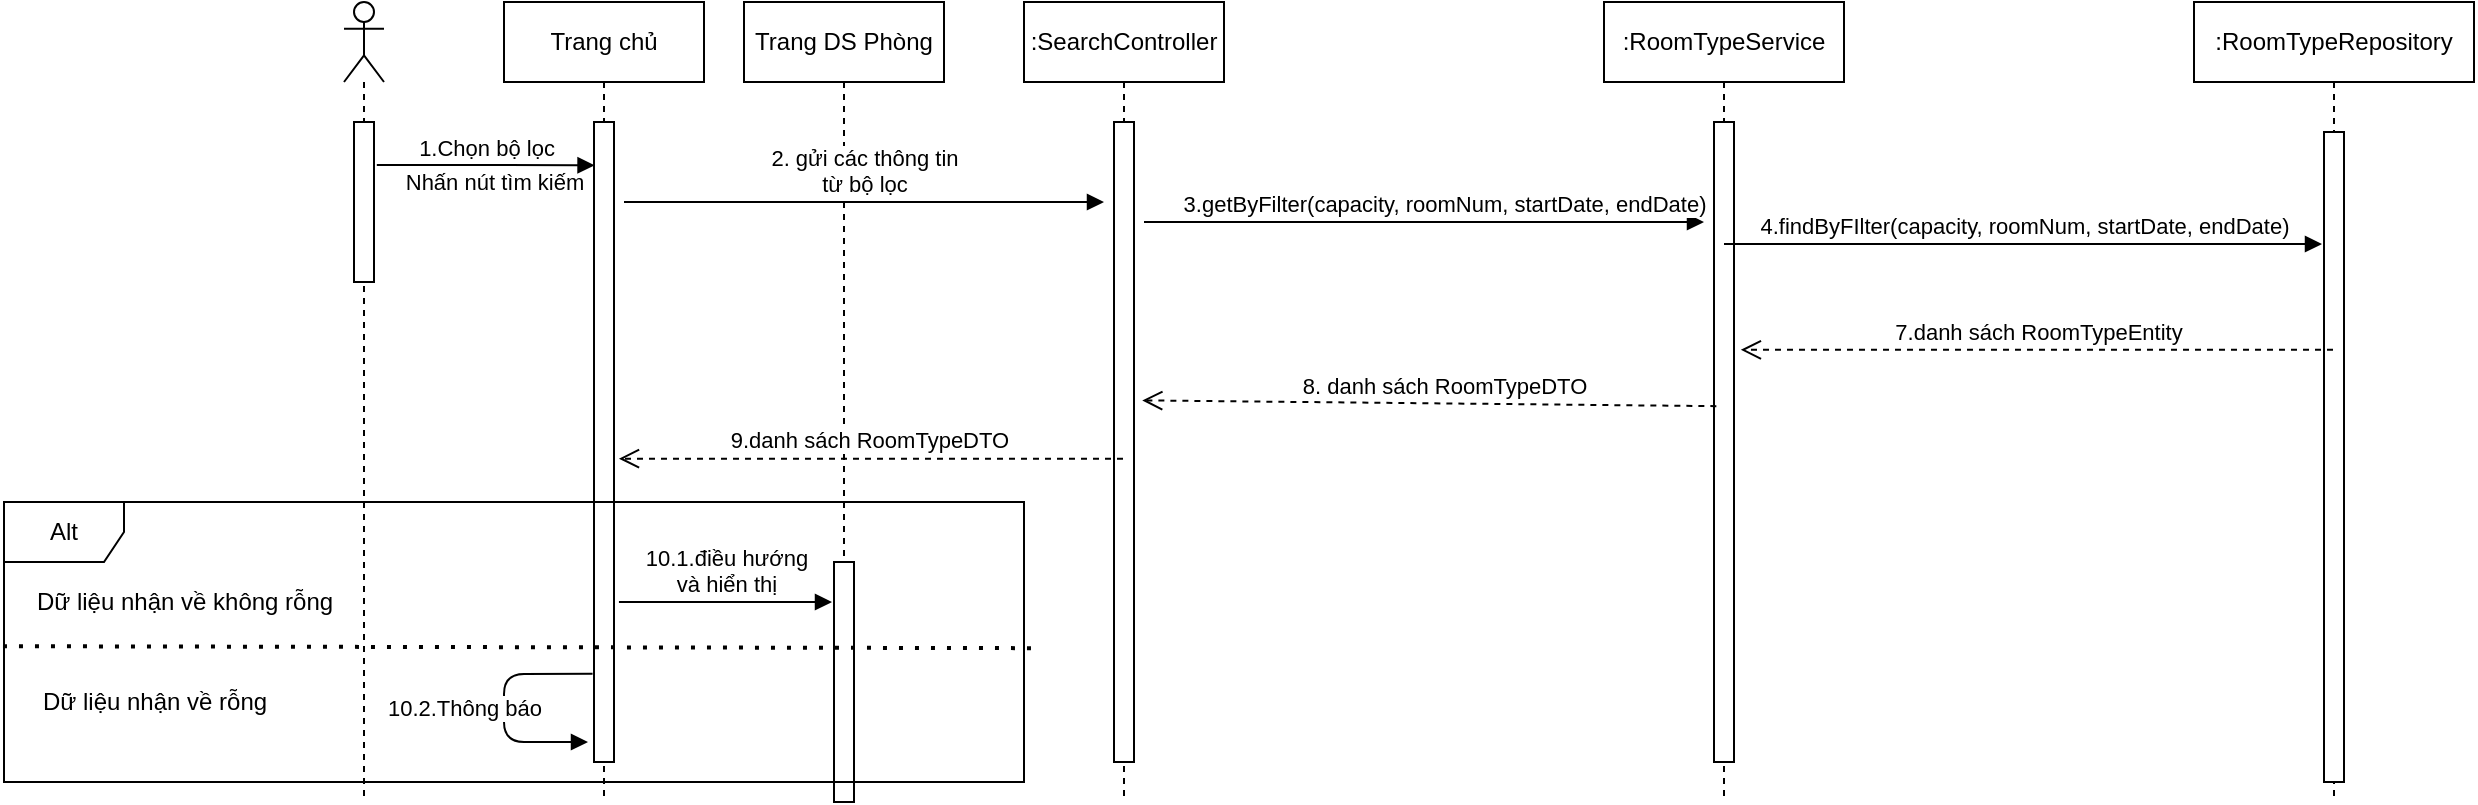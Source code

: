 <mxfile version="14.9.8" type="device"><diagram id="kgpKYQtTHZ0yAKxKKP6v" name="Page-1"><mxGraphModel dx="1888" dy="532" grid="1" gridSize="10" guides="1" tooltips="1" connect="1" arrows="1" fold="1" page="1" pageScale="1" pageWidth="850" pageHeight="1100" math="0" shadow="0"><root><mxCell id="0"/><mxCell id="1" parent="0"/><mxCell id="0eftd1JnHhOzbZgCkPt2-11" value="" style="shape=umlLifeline;participant=umlActor;perimeter=lifelinePerimeter;whiteSpace=wrap;html=1;container=1;collapsible=0;recursiveResize=0;verticalAlign=top;spacingTop=36;outlineConnect=0;" parent="1" vertex="1"><mxGeometry x="40" y="40" width="20" height="400" as="geometry"/></mxCell><mxCell id="0eftd1JnHhOzbZgCkPt2-15" value=":SearchController" style="shape=umlLifeline;perimeter=lifelinePerimeter;whiteSpace=wrap;html=1;container=1;collapsible=0;recursiveResize=0;outlineConnect=0;" parent="1" vertex="1"><mxGeometry x="380" y="40" width="100" height="400" as="geometry"/></mxCell><mxCell id="60uTr-vNHHx3QR2hjoud-7" value="" style="html=1;points=[];perimeter=orthogonalPerimeter;" parent="0eftd1JnHhOzbZgCkPt2-15" vertex="1"><mxGeometry x="45" y="60" width="10" height="320" as="geometry"/></mxCell><mxCell id="0eftd1JnHhOzbZgCkPt2-18" value=":RoomTypeService" style="shape=umlLifeline;perimeter=lifelinePerimeter;whiteSpace=wrap;html=1;container=1;collapsible=0;recursiveResize=0;outlineConnect=0;" parent="1" vertex="1"><mxGeometry x="670" y="40" width="120" height="400" as="geometry"/></mxCell><mxCell id="0eftd1JnHhOzbZgCkPt2-21" value=":RoomTypeRepository" style="shape=umlLifeline;perimeter=lifelinePerimeter;whiteSpace=wrap;html=1;container=1;collapsible=0;recursiveResize=0;outlineConnect=0;" parent="1" vertex="1"><mxGeometry x="965" y="40" width="140" height="400" as="geometry"/></mxCell><mxCell id="0eftd1JnHhOzbZgCkPt2-25" value="Trang chủ" style="shape=umlLifeline;perimeter=lifelinePerimeter;whiteSpace=wrap;html=1;container=1;collapsible=0;recursiveResize=0;outlineConnect=0;" parent="1" vertex="1"><mxGeometry x="120" y="40" width="100" height="400" as="geometry"/></mxCell><mxCell id="0eftd1JnHhOzbZgCkPt2-36" value="" style="html=1;points=[];perimeter=orthogonalPerimeter;" parent="0eftd1JnHhOzbZgCkPt2-25" vertex="1"><mxGeometry x="45" y="60" width="10" height="320" as="geometry"/></mxCell><mxCell id="0eftd1JnHhOzbZgCkPt2-38" value="&lt;font style=&quot;font-size: 11px&quot;&gt;Nhấn nút tìm kiếm&lt;/font&gt;" style="text;html=1;align=center;verticalAlign=middle;resizable=0;points=[];autosize=1;strokeColor=none;" parent="1" vertex="1"><mxGeometry x="60" y="120" width="110" height="20" as="geometry"/></mxCell><mxCell id="0eftd1JnHhOzbZgCkPt2-26" value="Trang DS Phòng" style="shape=umlLifeline;perimeter=lifelinePerimeter;whiteSpace=wrap;html=1;container=1;collapsible=0;recursiveResize=0;outlineConnect=0;" parent="1" vertex="1"><mxGeometry x="240" y="40" width="100" height="400" as="geometry"/></mxCell><mxCell id="60uTr-vNHHx3QR2hjoud-8" value="3.getByFilter(capacity, roomNum, startDate, endDate)" style="html=1;verticalAlign=bottom;endArrow=block;" parent="1" edge="1"><mxGeometry x="0.071" width="80" relative="1" as="geometry"><mxPoint x="440" y="150" as="sourcePoint"/><mxPoint x="720" y="150" as="targetPoint"/><Array as="points"><mxPoint x="640" y="150"/></Array><mxPoint as="offset"/></mxGeometry></mxCell><mxCell id="60uTr-vNHHx3QR2hjoud-9" value="" style="html=1;points=[];perimeter=orthogonalPerimeter;" parent="1" vertex="1"><mxGeometry x="725" y="100" width="10" height="320" as="geometry"/></mxCell><mxCell id="60uTr-vNHHx3QR2hjoud-10" value="4.findByFIlter(capacity, roomNum, startDate, endDate)" style="html=1;verticalAlign=bottom;endArrow=block;" parent="1" source="0eftd1JnHhOzbZgCkPt2-18" edge="1"><mxGeometry width="80" relative="1" as="geometry"><mxPoint x="875" y="160" as="sourcePoint"/><mxPoint x="1029" y="161" as="targetPoint"/></mxGeometry></mxCell><mxCell id="60uTr-vNHHx3QR2hjoud-11" value="" style="html=1;points=[];perimeter=orthogonalPerimeter;" parent="1" vertex="1"><mxGeometry x="1030" y="105" width="10" height="325" as="geometry"/></mxCell><mxCell id="60uTr-vNHHx3QR2hjoud-19" value="7.danh sách RoomTypeEntity" style="html=1;verticalAlign=bottom;endArrow=open;dashed=1;endSize=8;entryX=1.341;entryY=0.356;entryDx=0;entryDy=0;entryPerimeter=0;" parent="1" source="0eftd1JnHhOzbZgCkPt2-21" target="60uTr-vNHHx3QR2hjoud-9" edge="1"><mxGeometry relative="1" as="geometry"><mxPoint x="910" y="239.5" as="sourcePoint"/><mxPoint x="740" y="240" as="targetPoint"/></mxGeometry></mxCell><mxCell id="60uTr-vNHHx3QR2hjoud-22" value="8. danh sách RoomTypeDTO" style="html=1;verticalAlign=bottom;endArrow=open;dashed=1;endSize=8;exitX=0.118;exitY=0.444;exitDx=0;exitDy=0;exitPerimeter=0;entryX=1.412;entryY=0.435;entryDx=0;entryDy=0;entryPerimeter=0;" parent="1" source="60uTr-vNHHx3QR2hjoud-9" target="60uTr-vNHHx3QR2hjoud-7" edge="1"><mxGeometry x="-0.053" relative="1" as="geometry"><mxPoint x="725" y="330" as="sourcePoint"/><mxPoint x="440" y="330" as="targetPoint"/><mxPoint as="offset"/></mxGeometry></mxCell><mxCell id="60uTr-vNHHx3QR2hjoud-24" value="9.danh sách RoomTypeDTO&amp;nbsp;" style="html=1;verticalAlign=bottom;endArrow=open;dashed=1;endSize=8;entryX=1.247;entryY=0.526;entryDx=0;entryDy=0;entryPerimeter=0;" parent="1" source="0eftd1JnHhOzbZgCkPt2-15" target="0eftd1JnHhOzbZgCkPt2-36" edge="1"><mxGeometry relative="1" as="geometry"><mxPoint x="425" y="340" as="sourcePoint"/><mxPoint x="180" y="341" as="targetPoint"/></mxGeometry></mxCell><mxCell id="60uTr-vNHHx3QR2hjoud-25" value="10.1.điều hướng&lt;br&gt;và hiển thị" style="html=1;verticalAlign=bottom;endArrow=block;exitX=1.247;exitY=0.75;exitDx=0;exitDy=0;exitPerimeter=0;" parent="1" source="0eftd1JnHhOzbZgCkPt2-36" edge="1"><mxGeometry width="80" relative="1" as="geometry"><mxPoint x="176" y="390" as="sourcePoint"/><mxPoint x="284" y="340" as="targetPoint"/><Array as="points"/></mxGeometry></mxCell><mxCell id="60uTr-vNHHx3QR2hjoud-26" value="" style="html=1;points=[];perimeter=orthogonalPerimeter;" parent="1" vertex="1"><mxGeometry x="285" y="320" width="10" height="120" as="geometry"/></mxCell><mxCell id="60uTr-vNHHx3QR2hjoud-27" value="" style="html=1;points=[];perimeter=orthogonalPerimeter;" parent="1" vertex="1"><mxGeometry x="45" y="100" width="10" height="80" as="geometry"/></mxCell><mxCell id="0eftd1JnHhOzbZgCkPt2-31" value="1.Chọn bộ lọc" style="html=1;verticalAlign=bottom;endArrow=block;entryX=0.957;entryY=0.082;entryDx=0;entryDy=0;entryPerimeter=0;exitX=1.14;exitY=0.268;exitDx=0;exitDy=0;exitPerimeter=0;" parent="1" source="60uTr-vNHHx3QR2hjoud-27" target="0eftd1JnHhOzbZgCkPt2-38" edge="1"><mxGeometry width="80" relative="1" as="geometry"><mxPoint x="70" y="120" as="sourcePoint"/><mxPoint x="130" y="120" as="targetPoint"/></mxGeometry></mxCell><mxCell id="60uTr-vNHHx3QR2hjoud-31" value="10.2.Thông báo" style="html=1;verticalAlign=bottom;endArrow=block;exitX=-0.071;exitY=0.862;exitDx=0;exitDy=0;exitPerimeter=0;" parent="1" source="0eftd1JnHhOzbZgCkPt2-36" edge="1"><mxGeometry x="0.148" y="-20" width="80" relative="1" as="geometry"><mxPoint x="160" y="430" as="sourcePoint"/><mxPoint x="162" y="410" as="targetPoint"/><Array as="points"><mxPoint x="120" y="376"/><mxPoint x="120" y="410"/></Array><mxPoint y="1" as="offset"/></mxGeometry></mxCell><mxCell id="60uTr-vNHHx3QR2hjoud-33" value="Alt" style="shape=umlFrame;whiteSpace=wrap;html=1;" parent="1" vertex="1"><mxGeometry x="-130" y="290" width="510" height="140" as="geometry"/></mxCell><mxCell id="60uTr-vNHHx3QR2hjoud-36" value="" style="endArrow=none;dashed=1;html=1;dashPattern=1 3;strokeWidth=2;entryX=1.008;entryY=0.522;entryDx=0;entryDy=0;entryPerimeter=0;exitX=-0.001;exitY=0.515;exitDx=0;exitDy=0;exitPerimeter=0;" parent="1" source="60uTr-vNHHx3QR2hjoud-33" target="60uTr-vNHHx3QR2hjoud-33" edge="1"><mxGeometry width="50" height="50" relative="1" as="geometry"><mxPoint x="-120" y="410" as="sourcePoint"/><mxPoint x="340" y="340" as="targetPoint"/><Array as="points"/></mxGeometry></mxCell><mxCell id="60uTr-vNHHx3QR2hjoud-37" value="Dữ liệu nhận về rỗng" style="text;html=1;align=center;verticalAlign=middle;resizable=0;points=[];autosize=1;strokeColor=none;" parent="1" vertex="1"><mxGeometry x="-120" y="380" width="130" height="20" as="geometry"/></mxCell><mxCell id="60uTr-vNHHx3QR2hjoud-39" value="Dữ liệu nhận về không rỗng" style="text;html=1;align=center;verticalAlign=middle;resizable=0;points=[];autosize=1;strokeColor=none;" parent="1" vertex="1"><mxGeometry x="-120" y="330" width="160" height="20" as="geometry"/></mxCell><mxCell id="60uTr-vNHHx3QR2hjoud-40" value="2. gửi các thông tin&lt;br&gt;từ bộ lọc" style="html=1;verticalAlign=bottom;endArrow=block;" parent="1" edge="1"><mxGeometry width="80" relative="1" as="geometry"><mxPoint x="180" y="140" as="sourcePoint"/><mxPoint x="420" y="140" as="targetPoint"/></mxGeometry></mxCell></root></mxGraphModel></diagram></mxfile>